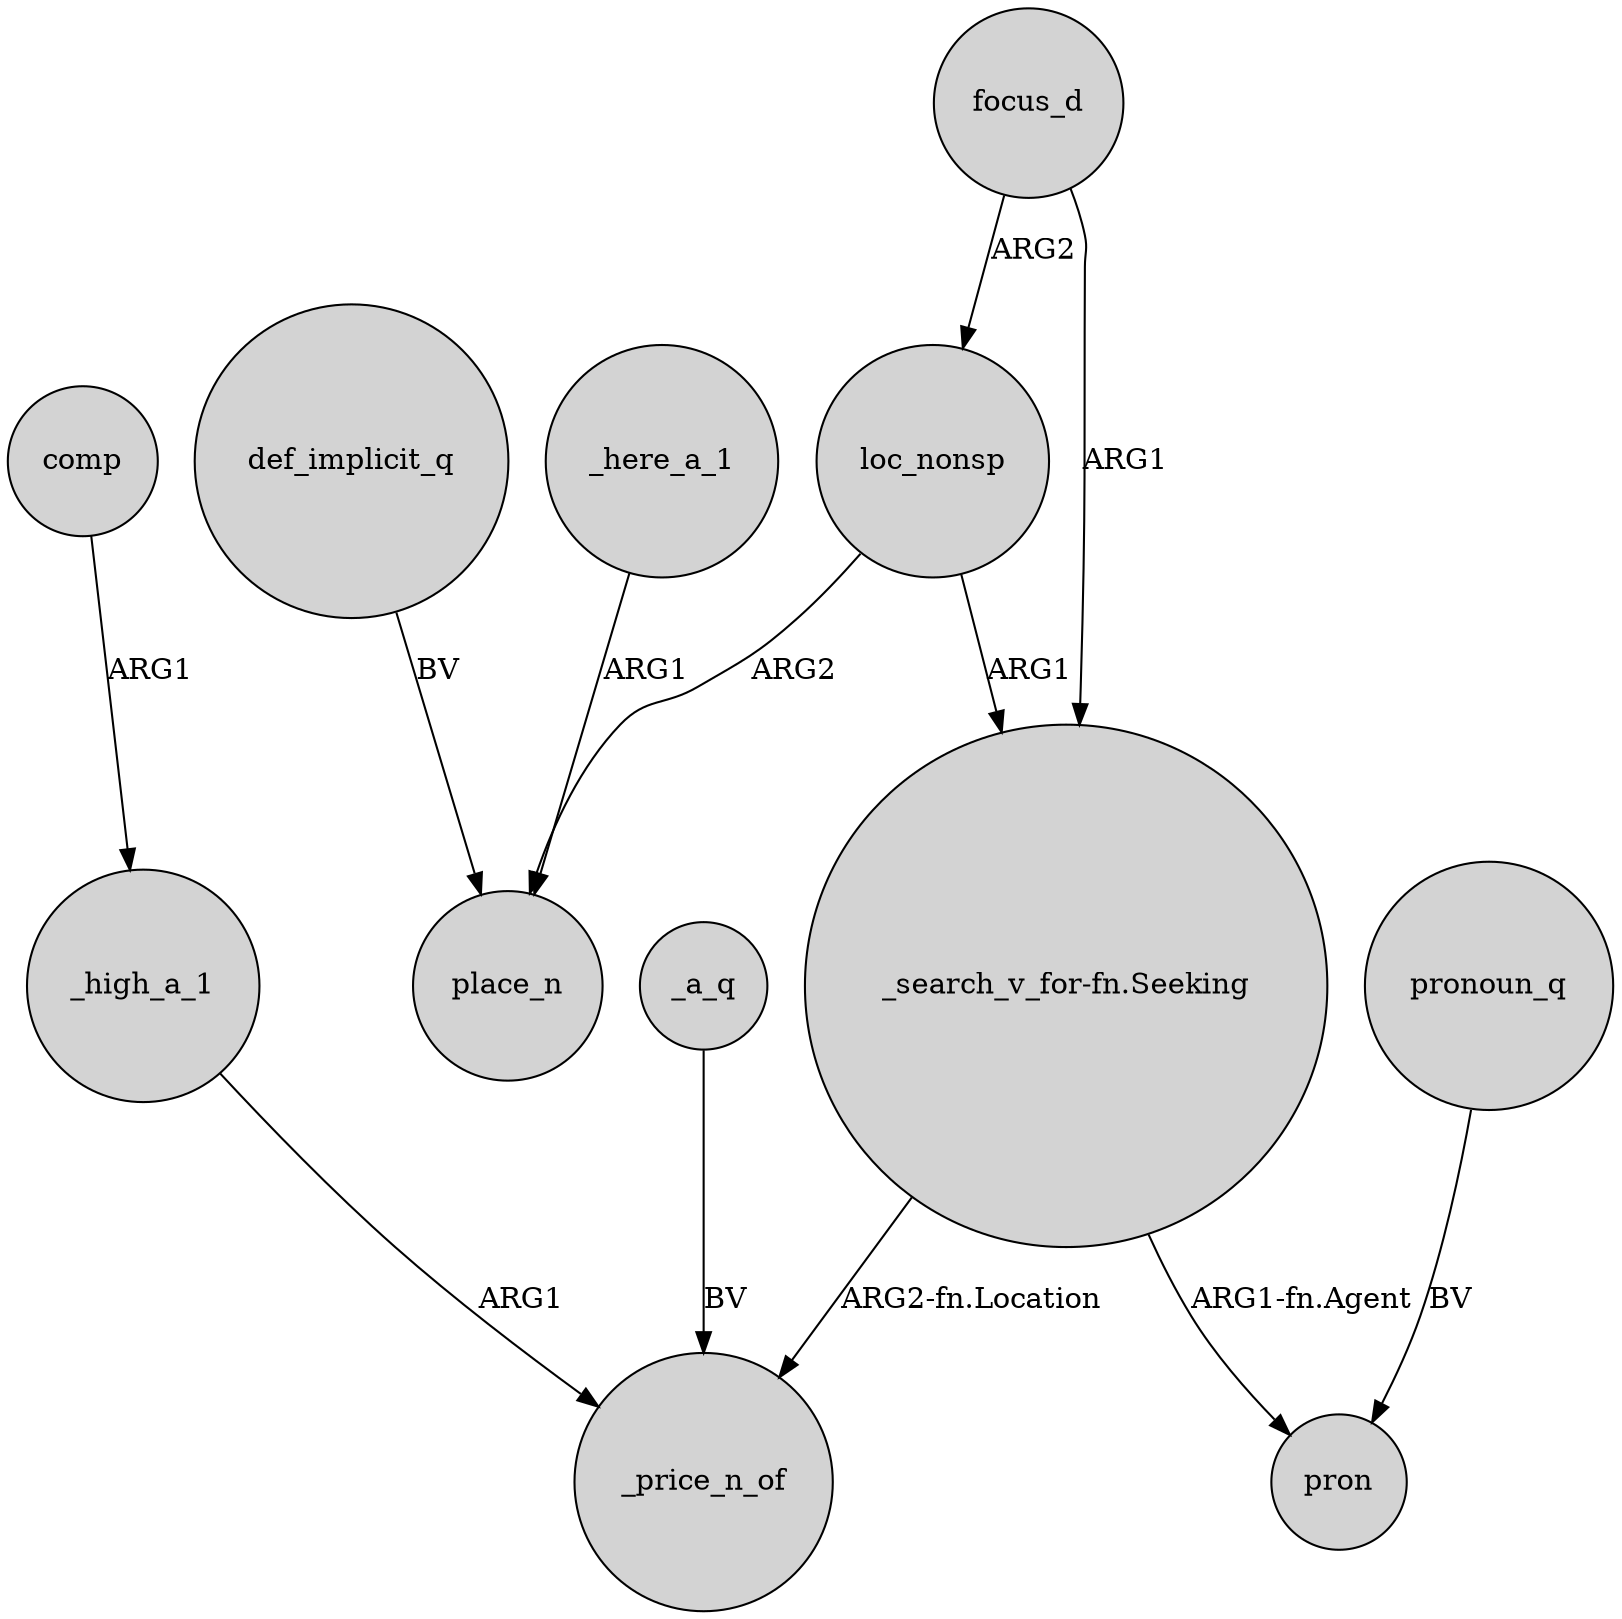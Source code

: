 digraph {
	node [shape=circle style=filled]
	focus_d -> loc_nonsp [label=ARG2]
	loc_nonsp -> place_n [label=ARG2]
	_high_a_1 -> _price_n_of [label=ARG1]
	"_search_v_for-fn.Seeking" -> pron [label="ARG1-fn.Agent"]
	def_implicit_q -> place_n [label=BV]
	_here_a_1 -> place_n [label=ARG1]
	comp -> _high_a_1 [label=ARG1]
	loc_nonsp -> "_search_v_for-fn.Seeking" [label=ARG1]
	focus_d -> "_search_v_for-fn.Seeking" [label=ARG1]
	_a_q -> _price_n_of [label=BV]
	"_search_v_for-fn.Seeking" -> _price_n_of [label="ARG2-fn.Location"]
	pronoun_q -> pron [label=BV]
}
